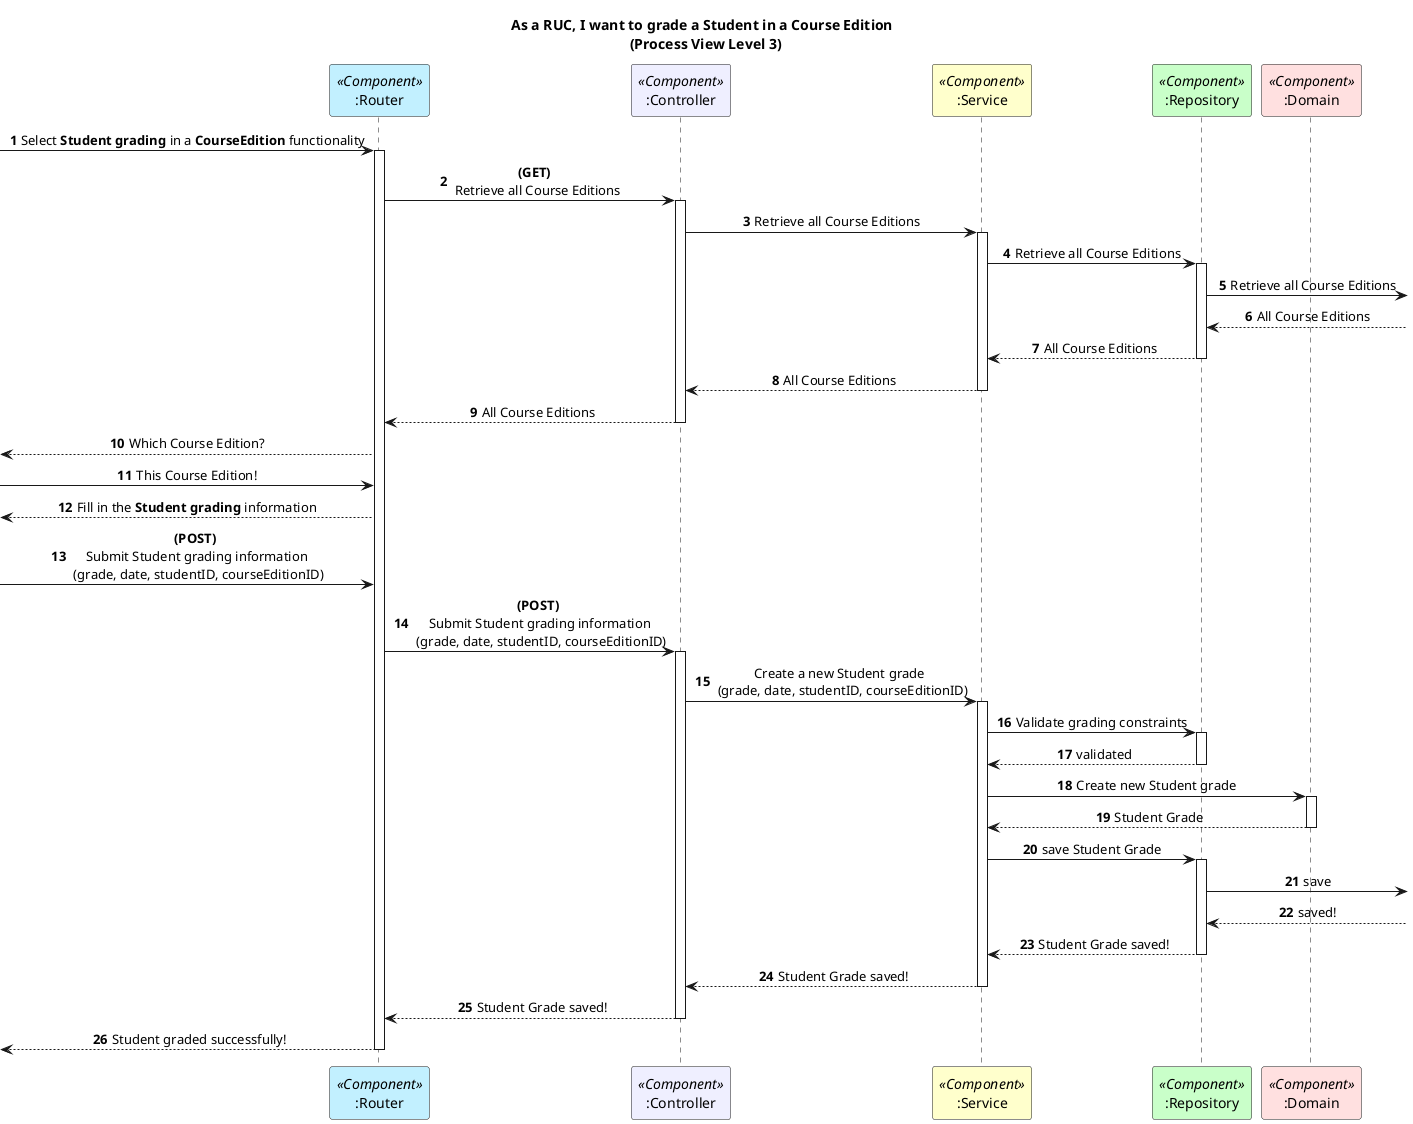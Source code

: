 @startuml

autonumber
title As a RUC, I want to grade a Student in a Course Edition \n (Process View Level 3)
skinparam sequencemessagealign center
autonumber


participant ":Router" as router <<Component>> #application
participant ":Controller" as controller <<Component>> #motivation
participant ":Service" as service <<Component>> #business
participant ":Repository" as repo <<Component>> #technology
participant ":Domain" as domain <<Component>> #implementation

 -> router : Select **Student grading** in a **CourseEdition** functionality
activate router
router -> controller : **(GET)** \n Retrieve all Course Editions
activate controller
controller -> service : Retrieve all Course Editions
activate service
service -> repo : Retrieve all Course Editions
activate repo
repo ->  : Retrieve all Course Editions
repo <--  : All Course Editions

repo --> service : All Course Editions
deactivate repo
service --> controller : All Course Editions
deactivate service
controller --> router : All Course Editions
deactivate controller


 <-- router : Which Course Edition?
 -> router : This Course Edition!
 <-- router : Fill in the **Student grading** information
 -> router : **(POST)** \n Submit Student grading information \n (grade, date, studentID, courseEditionID)
router -> controller : **(POST)** \n Submit Student grading information \n (grade, date, studentID, courseEditionID)

activate controller
controller -> service : Create a new Student grade \n (grade, date, studentID, courseEditionID)

activate service
service -> repo : Validate grading constraints
activate repo
repo --> service : validated
deactivate repo

service -> domain : Create new Student grade
activate domain
domain --> service : Student Grade
deactivate domain

service -> repo : save Student Grade
activate repo
repo -> : save
repo <--  : saved!
repo --> service : Student Grade saved!
deactivate repo

service --> controller : Student Grade saved!
deactivate service

controller --> router : Student Grade saved!
deactivate controller

 <-- router : Student graded successfully!
deactivate router

@enduml